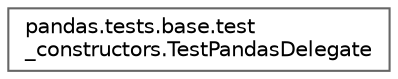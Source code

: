 digraph "Graphical Class Hierarchy"
{
 // LATEX_PDF_SIZE
  bgcolor="transparent";
  edge [fontname=Helvetica,fontsize=10,labelfontname=Helvetica,labelfontsize=10];
  node [fontname=Helvetica,fontsize=10,shape=box,height=0.2,width=0.4];
  rankdir="LR";
  Node0 [id="Node000000",label="pandas.tests.base.test\l_constructors.TestPandasDelegate",height=0.2,width=0.4,color="grey40", fillcolor="white", style="filled",URL="$d8/d01/classpandas_1_1tests_1_1base_1_1test__constructors_1_1TestPandasDelegate.html",tooltip=" "];
}
